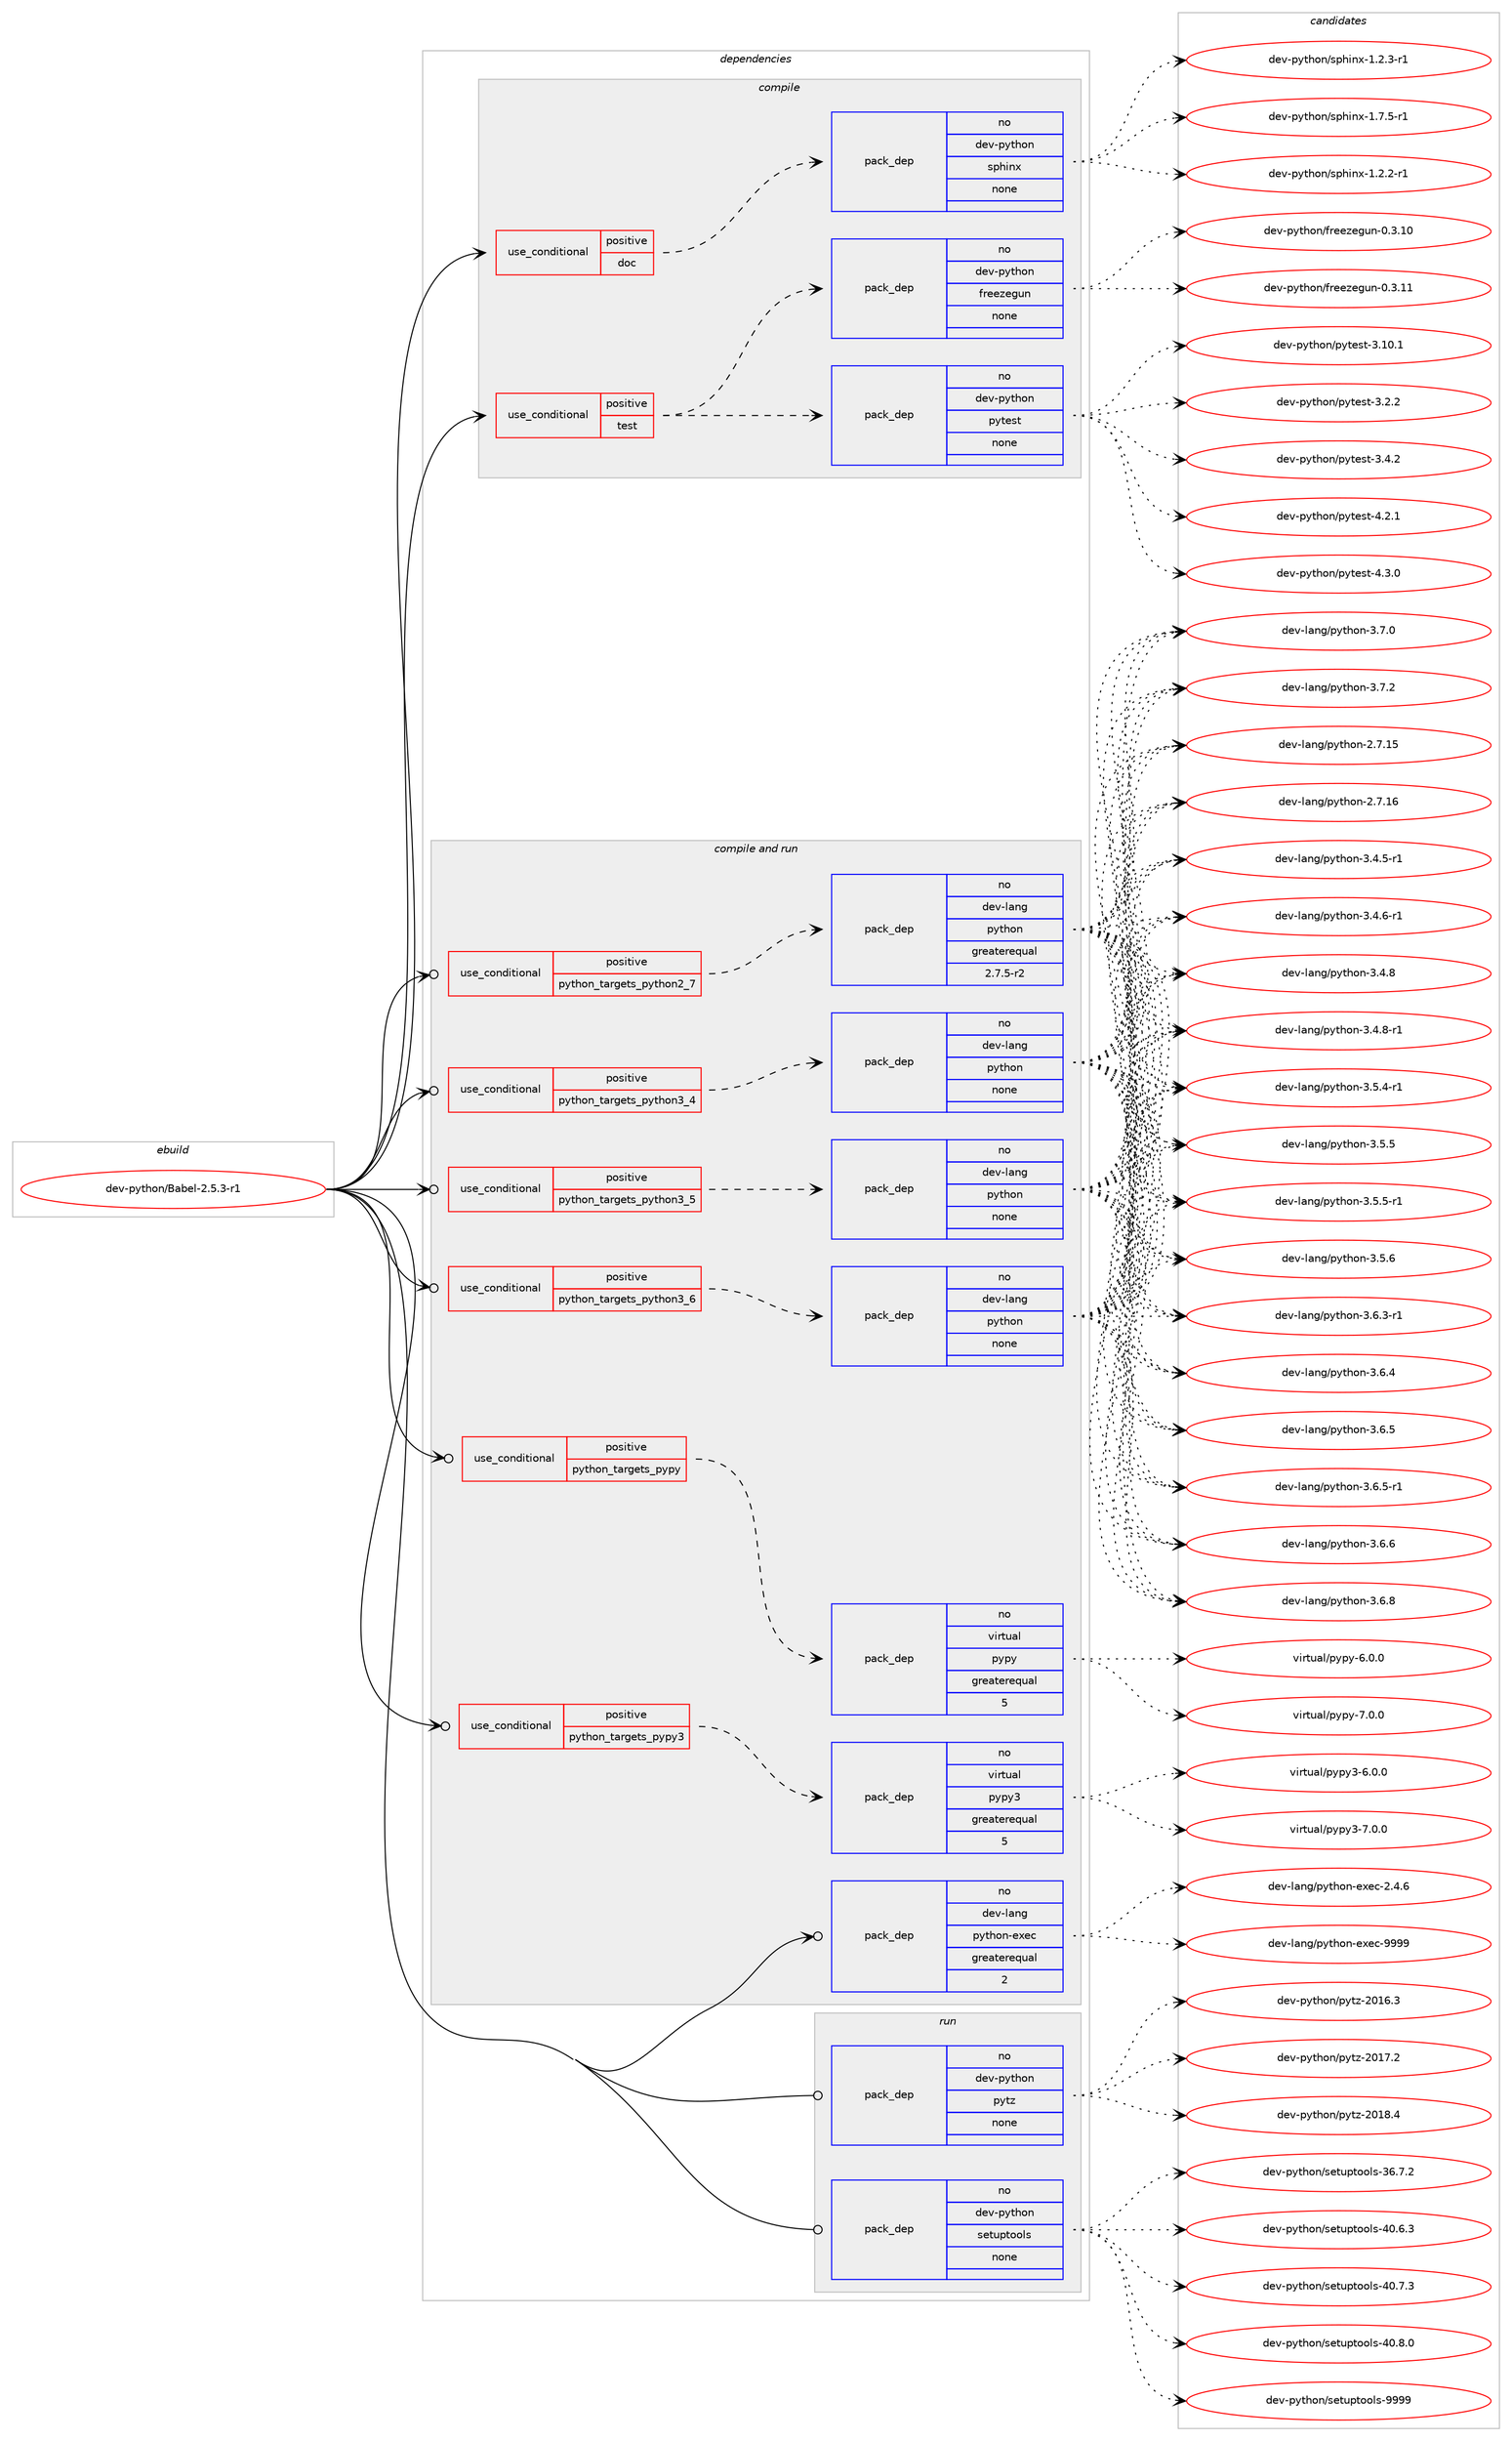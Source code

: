 digraph prolog {

# *************
# Graph options
# *************

newrank=true;
concentrate=true;
compound=true;
graph [rankdir=LR,fontname=Helvetica,fontsize=10,ranksep=1.5];#, ranksep=2.5, nodesep=0.2];
edge  [arrowhead=vee];
node  [fontname=Helvetica,fontsize=10];

# **********
# The ebuild
# **********

subgraph cluster_leftcol {
color=gray;
rank=same;
label=<<i>ebuild</i>>;
id [label="dev-python/Babel-2.5.3-r1", color=red, width=4, href="../dev-python/Babel-2.5.3-r1.svg"];
}

# ****************
# The dependencies
# ****************

subgraph cluster_midcol {
color=gray;
label=<<i>dependencies</i>>;
subgraph cluster_compile {
fillcolor="#eeeeee";
style=filled;
label=<<i>compile</i>>;
subgraph cond370214 {
dependency1396534 [label=<<TABLE BORDER="0" CELLBORDER="1" CELLSPACING="0" CELLPADDING="4"><TR><TD ROWSPAN="3" CELLPADDING="10">use_conditional</TD></TR><TR><TD>positive</TD></TR><TR><TD>doc</TD></TR></TABLE>>, shape=none, color=red];
subgraph pack1003096 {
dependency1396535 [label=<<TABLE BORDER="0" CELLBORDER="1" CELLSPACING="0" CELLPADDING="4" WIDTH="220"><TR><TD ROWSPAN="6" CELLPADDING="30">pack_dep</TD></TR><TR><TD WIDTH="110">no</TD></TR><TR><TD>dev-python</TD></TR><TR><TD>sphinx</TD></TR><TR><TD>none</TD></TR><TR><TD></TD></TR></TABLE>>, shape=none, color=blue];
}
dependency1396534:e -> dependency1396535:w [weight=20,style="dashed",arrowhead="vee"];
}
id:e -> dependency1396534:w [weight=20,style="solid",arrowhead="vee"];
subgraph cond370215 {
dependency1396536 [label=<<TABLE BORDER="0" CELLBORDER="1" CELLSPACING="0" CELLPADDING="4"><TR><TD ROWSPAN="3" CELLPADDING="10">use_conditional</TD></TR><TR><TD>positive</TD></TR><TR><TD>test</TD></TR></TABLE>>, shape=none, color=red];
subgraph pack1003097 {
dependency1396537 [label=<<TABLE BORDER="0" CELLBORDER="1" CELLSPACING="0" CELLPADDING="4" WIDTH="220"><TR><TD ROWSPAN="6" CELLPADDING="30">pack_dep</TD></TR><TR><TD WIDTH="110">no</TD></TR><TR><TD>dev-python</TD></TR><TR><TD>freezegun</TD></TR><TR><TD>none</TD></TR><TR><TD></TD></TR></TABLE>>, shape=none, color=blue];
}
dependency1396536:e -> dependency1396537:w [weight=20,style="dashed",arrowhead="vee"];
subgraph pack1003098 {
dependency1396538 [label=<<TABLE BORDER="0" CELLBORDER="1" CELLSPACING="0" CELLPADDING="4" WIDTH="220"><TR><TD ROWSPAN="6" CELLPADDING="30">pack_dep</TD></TR><TR><TD WIDTH="110">no</TD></TR><TR><TD>dev-python</TD></TR><TR><TD>pytest</TD></TR><TR><TD>none</TD></TR><TR><TD></TD></TR></TABLE>>, shape=none, color=blue];
}
dependency1396536:e -> dependency1396538:w [weight=20,style="dashed",arrowhead="vee"];
}
id:e -> dependency1396536:w [weight=20,style="solid",arrowhead="vee"];
}
subgraph cluster_compileandrun {
fillcolor="#eeeeee";
style=filled;
label=<<i>compile and run</i>>;
subgraph cond370216 {
dependency1396539 [label=<<TABLE BORDER="0" CELLBORDER="1" CELLSPACING="0" CELLPADDING="4"><TR><TD ROWSPAN="3" CELLPADDING="10">use_conditional</TD></TR><TR><TD>positive</TD></TR><TR><TD>python_targets_pypy</TD></TR></TABLE>>, shape=none, color=red];
subgraph pack1003099 {
dependency1396540 [label=<<TABLE BORDER="0" CELLBORDER="1" CELLSPACING="0" CELLPADDING="4" WIDTH="220"><TR><TD ROWSPAN="6" CELLPADDING="30">pack_dep</TD></TR><TR><TD WIDTH="110">no</TD></TR><TR><TD>virtual</TD></TR><TR><TD>pypy</TD></TR><TR><TD>greaterequal</TD></TR><TR><TD>5</TD></TR></TABLE>>, shape=none, color=blue];
}
dependency1396539:e -> dependency1396540:w [weight=20,style="dashed",arrowhead="vee"];
}
id:e -> dependency1396539:w [weight=20,style="solid",arrowhead="odotvee"];
subgraph cond370217 {
dependency1396541 [label=<<TABLE BORDER="0" CELLBORDER="1" CELLSPACING="0" CELLPADDING="4"><TR><TD ROWSPAN="3" CELLPADDING="10">use_conditional</TD></TR><TR><TD>positive</TD></TR><TR><TD>python_targets_pypy3</TD></TR></TABLE>>, shape=none, color=red];
subgraph pack1003100 {
dependency1396542 [label=<<TABLE BORDER="0" CELLBORDER="1" CELLSPACING="0" CELLPADDING="4" WIDTH="220"><TR><TD ROWSPAN="6" CELLPADDING="30">pack_dep</TD></TR><TR><TD WIDTH="110">no</TD></TR><TR><TD>virtual</TD></TR><TR><TD>pypy3</TD></TR><TR><TD>greaterequal</TD></TR><TR><TD>5</TD></TR></TABLE>>, shape=none, color=blue];
}
dependency1396541:e -> dependency1396542:w [weight=20,style="dashed",arrowhead="vee"];
}
id:e -> dependency1396541:w [weight=20,style="solid",arrowhead="odotvee"];
subgraph cond370218 {
dependency1396543 [label=<<TABLE BORDER="0" CELLBORDER="1" CELLSPACING="0" CELLPADDING="4"><TR><TD ROWSPAN="3" CELLPADDING="10">use_conditional</TD></TR><TR><TD>positive</TD></TR><TR><TD>python_targets_python2_7</TD></TR></TABLE>>, shape=none, color=red];
subgraph pack1003101 {
dependency1396544 [label=<<TABLE BORDER="0" CELLBORDER="1" CELLSPACING="0" CELLPADDING="4" WIDTH="220"><TR><TD ROWSPAN="6" CELLPADDING="30">pack_dep</TD></TR><TR><TD WIDTH="110">no</TD></TR><TR><TD>dev-lang</TD></TR><TR><TD>python</TD></TR><TR><TD>greaterequal</TD></TR><TR><TD>2.7.5-r2</TD></TR></TABLE>>, shape=none, color=blue];
}
dependency1396543:e -> dependency1396544:w [weight=20,style="dashed",arrowhead="vee"];
}
id:e -> dependency1396543:w [weight=20,style="solid",arrowhead="odotvee"];
subgraph cond370219 {
dependency1396545 [label=<<TABLE BORDER="0" CELLBORDER="1" CELLSPACING="0" CELLPADDING="4"><TR><TD ROWSPAN="3" CELLPADDING="10">use_conditional</TD></TR><TR><TD>positive</TD></TR><TR><TD>python_targets_python3_4</TD></TR></TABLE>>, shape=none, color=red];
subgraph pack1003102 {
dependency1396546 [label=<<TABLE BORDER="0" CELLBORDER="1" CELLSPACING="0" CELLPADDING="4" WIDTH="220"><TR><TD ROWSPAN="6" CELLPADDING="30">pack_dep</TD></TR><TR><TD WIDTH="110">no</TD></TR><TR><TD>dev-lang</TD></TR><TR><TD>python</TD></TR><TR><TD>none</TD></TR><TR><TD></TD></TR></TABLE>>, shape=none, color=blue];
}
dependency1396545:e -> dependency1396546:w [weight=20,style="dashed",arrowhead="vee"];
}
id:e -> dependency1396545:w [weight=20,style="solid",arrowhead="odotvee"];
subgraph cond370220 {
dependency1396547 [label=<<TABLE BORDER="0" CELLBORDER="1" CELLSPACING="0" CELLPADDING="4"><TR><TD ROWSPAN="3" CELLPADDING="10">use_conditional</TD></TR><TR><TD>positive</TD></TR><TR><TD>python_targets_python3_5</TD></TR></TABLE>>, shape=none, color=red];
subgraph pack1003103 {
dependency1396548 [label=<<TABLE BORDER="0" CELLBORDER="1" CELLSPACING="0" CELLPADDING="4" WIDTH="220"><TR><TD ROWSPAN="6" CELLPADDING="30">pack_dep</TD></TR><TR><TD WIDTH="110">no</TD></TR><TR><TD>dev-lang</TD></TR><TR><TD>python</TD></TR><TR><TD>none</TD></TR><TR><TD></TD></TR></TABLE>>, shape=none, color=blue];
}
dependency1396547:e -> dependency1396548:w [weight=20,style="dashed",arrowhead="vee"];
}
id:e -> dependency1396547:w [weight=20,style="solid",arrowhead="odotvee"];
subgraph cond370221 {
dependency1396549 [label=<<TABLE BORDER="0" CELLBORDER="1" CELLSPACING="0" CELLPADDING="4"><TR><TD ROWSPAN="3" CELLPADDING="10">use_conditional</TD></TR><TR><TD>positive</TD></TR><TR><TD>python_targets_python3_6</TD></TR></TABLE>>, shape=none, color=red];
subgraph pack1003104 {
dependency1396550 [label=<<TABLE BORDER="0" CELLBORDER="1" CELLSPACING="0" CELLPADDING="4" WIDTH="220"><TR><TD ROWSPAN="6" CELLPADDING="30">pack_dep</TD></TR><TR><TD WIDTH="110">no</TD></TR><TR><TD>dev-lang</TD></TR><TR><TD>python</TD></TR><TR><TD>none</TD></TR><TR><TD></TD></TR></TABLE>>, shape=none, color=blue];
}
dependency1396549:e -> dependency1396550:w [weight=20,style="dashed",arrowhead="vee"];
}
id:e -> dependency1396549:w [weight=20,style="solid",arrowhead="odotvee"];
subgraph pack1003105 {
dependency1396551 [label=<<TABLE BORDER="0" CELLBORDER="1" CELLSPACING="0" CELLPADDING="4" WIDTH="220"><TR><TD ROWSPAN="6" CELLPADDING="30">pack_dep</TD></TR><TR><TD WIDTH="110">no</TD></TR><TR><TD>dev-lang</TD></TR><TR><TD>python-exec</TD></TR><TR><TD>greaterequal</TD></TR><TR><TD>2</TD></TR></TABLE>>, shape=none, color=blue];
}
id:e -> dependency1396551:w [weight=20,style="solid",arrowhead="odotvee"];
}
subgraph cluster_run {
fillcolor="#eeeeee";
style=filled;
label=<<i>run</i>>;
subgraph pack1003106 {
dependency1396552 [label=<<TABLE BORDER="0" CELLBORDER="1" CELLSPACING="0" CELLPADDING="4" WIDTH="220"><TR><TD ROWSPAN="6" CELLPADDING="30">pack_dep</TD></TR><TR><TD WIDTH="110">no</TD></TR><TR><TD>dev-python</TD></TR><TR><TD>pytz</TD></TR><TR><TD>none</TD></TR><TR><TD></TD></TR></TABLE>>, shape=none, color=blue];
}
id:e -> dependency1396552:w [weight=20,style="solid",arrowhead="odot"];
subgraph pack1003107 {
dependency1396553 [label=<<TABLE BORDER="0" CELLBORDER="1" CELLSPACING="0" CELLPADDING="4" WIDTH="220"><TR><TD ROWSPAN="6" CELLPADDING="30">pack_dep</TD></TR><TR><TD WIDTH="110">no</TD></TR><TR><TD>dev-python</TD></TR><TR><TD>setuptools</TD></TR><TR><TD>none</TD></TR><TR><TD></TD></TR></TABLE>>, shape=none, color=blue];
}
id:e -> dependency1396553:w [weight=20,style="solid",arrowhead="odot"];
}
}

# **************
# The candidates
# **************

subgraph cluster_choices {
rank=same;
color=gray;
label=<<i>candidates</i>>;

subgraph choice1003096 {
color=black;
nodesep=1;
choice10010111845112121116104111110471151121041051101204549465046504511449 [label="dev-python/sphinx-1.2.2-r1", color=red, width=4,href="../dev-python/sphinx-1.2.2-r1.svg"];
choice10010111845112121116104111110471151121041051101204549465046514511449 [label="dev-python/sphinx-1.2.3-r1", color=red, width=4,href="../dev-python/sphinx-1.2.3-r1.svg"];
choice10010111845112121116104111110471151121041051101204549465546534511449 [label="dev-python/sphinx-1.7.5-r1", color=red, width=4,href="../dev-python/sphinx-1.7.5-r1.svg"];
dependency1396535:e -> choice10010111845112121116104111110471151121041051101204549465046504511449:w [style=dotted,weight="100"];
dependency1396535:e -> choice10010111845112121116104111110471151121041051101204549465046514511449:w [style=dotted,weight="100"];
dependency1396535:e -> choice10010111845112121116104111110471151121041051101204549465546534511449:w [style=dotted,weight="100"];
}
subgraph choice1003097 {
color=black;
nodesep=1;
choice100101118451121211161041111104710211410110112210110311711045484651464948 [label="dev-python/freezegun-0.3.10", color=red, width=4,href="../dev-python/freezegun-0.3.10.svg"];
choice100101118451121211161041111104710211410110112210110311711045484651464949 [label="dev-python/freezegun-0.3.11", color=red, width=4,href="../dev-python/freezegun-0.3.11.svg"];
dependency1396537:e -> choice100101118451121211161041111104710211410110112210110311711045484651464948:w [style=dotted,weight="100"];
dependency1396537:e -> choice100101118451121211161041111104710211410110112210110311711045484651464949:w [style=dotted,weight="100"];
}
subgraph choice1003098 {
color=black;
nodesep=1;
choice100101118451121211161041111104711212111610111511645514649484649 [label="dev-python/pytest-3.10.1", color=red, width=4,href="../dev-python/pytest-3.10.1.svg"];
choice1001011184511212111610411111047112121116101115116455146504650 [label="dev-python/pytest-3.2.2", color=red, width=4,href="../dev-python/pytest-3.2.2.svg"];
choice1001011184511212111610411111047112121116101115116455146524650 [label="dev-python/pytest-3.4.2", color=red, width=4,href="../dev-python/pytest-3.4.2.svg"];
choice1001011184511212111610411111047112121116101115116455246504649 [label="dev-python/pytest-4.2.1", color=red, width=4,href="../dev-python/pytest-4.2.1.svg"];
choice1001011184511212111610411111047112121116101115116455246514648 [label="dev-python/pytest-4.3.0", color=red, width=4,href="../dev-python/pytest-4.3.0.svg"];
dependency1396538:e -> choice100101118451121211161041111104711212111610111511645514649484649:w [style=dotted,weight="100"];
dependency1396538:e -> choice1001011184511212111610411111047112121116101115116455146504650:w [style=dotted,weight="100"];
dependency1396538:e -> choice1001011184511212111610411111047112121116101115116455146524650:w [style=dotted,weight="100"];
dependency1396538:e -> choice1001011184511212111610411111047112121116101115116455246504649:w [style=dotted,weight="100"];
dependency1396538:e -> choice1001011184511212111610411111047112121116101115116455246514648:w [style=dotted,weight="100"];
}
subgraph choice1003099 {
color=black;
nodesep=1;
choice1181051141161179710847112121112121455446484648 [label="virtual/pypy-6.0.0", color=red, width=4,href="../virtual/pypy-6.0.0.svg"];
choice1181051141161179710847112121112121455546484648 [label="virtual/pypy-7.0.0", color=red, width=4,href="../virtual/pypy-7.0.0.svg"];
dependency1396540:e -> choice1181051141161179710847112121112121455446484648:w [style=dotted,weight="100"];
dependency1396540:e -> choice1181051141161179710847112121112121455546484648:w [style=dotted,weight="100"];
}
subgraph choice1003100 {
color=black;
nodesep=1;
choice118105114116117971084711212111212151455446484648 [label="virtual/pypy3-6.0.0", color=red, width=4,href="../virtual/pypy3-6.0.0.svg"];
choice118105114116117971084711212111212151455546484648 [label="virtual/pypy3-7.0.0", color=red, width=4,href="../virtual/pypy3-7.0.0.svg"];
dependency1396542:e -> choice118105114116117971084711212111212151455446484648:w [style=dotted,weight="100"];
dependency1396542:e -> choice118105114116117971084711212111212151455546484648:w [style=dotted,weight="100"];
}
subgraph choice1003101 {
color=black;
nodesep=1;
choice10010111845108971101034711212111610411111045504655464953 [label="dev-lang/python-2.7.15", color=red, width=4,href="../dev-lang/python-2.7.15.svg"];
choice10010111845108971101034711212111610411111045504655464954 [label="dev-lang/python-2.7.16", color=red, width=4,href="../dev-lang/python-2.7.16.svg"];
choice1001011184510897110103471121211161041111104551465246534511449 [label="dev-lang/python-3.4.5-r1", color=red, width=4,href="../dev-lang/python-3.4.5-r1.svg"];
choice1001011184510897110103471121211161041111104551465246544511449 [label="dev-lang/python-3.4.6-r1", color=red, width=4,href="../dev-lang/python-3.4.6-r1.svg"];
choice100101118451089711010347112121116104111110455146524656 [label="dev-lang/python-3.4.8", color=red, width=4,href="../dev-lang/python-3.4.8.svg"];
choice1001011184510897110103471121211161041111104551465246564511449 [label="dev-lang/python-3.4.8-r1", color=red, width=4,href="../dev-lang/python-3.4.8-r1.svg"];
choice1001011184510897110103471121211161041111104551465346524511449 [label="dev-lang/python-3.5.4-r1", color=red, width=4,href="../dev-lang/python-3.5.4-r1.svg"];
choice100101118451089711010347112121116104111110455146534653 [label="dev-lang/python-3.5.5", color=red, width=4,href="../dev-lang/python-3.5.5.svg"];
choice1001011184510897110103471121211161041111104551465346534511449 [label="dev-lang/python-3.5.5-r1", color=red, width=4,href="../dev-lang/python-3.5.5-r1.svg"];
choice100101118451089711010347112121116104111110455146534654 [label="dev-lang/python-3.5.6", color=red, width=4,href="../dev-lang/python-3.5.6.svg"];
choice1001011184510897110103471121211161041111104551465446514511449 [label="dev-lang/python-3.6.3-r1", color=red, width=4,href="../dev-lang/python-3.6.3-r1.svg"];
choice100101118451089711010347112121116104111110455146544652 [label="dev-lang/python-3.6.4", color=red, width=4,href="../dev-lang/python-3.6.4.svg"];
choice100101118451089711010347112121116104111110455146544653 [label="dev-lang/python-3.6.5", color=red, width=4,href="../dev-lang/python-3.6.5.svg"];
choice1001011184510897110103471121211161041111104551465446534511449 [label="dev-lang/python-3.6.5-r1", color=red, width=4,href="../dev-lang/python-3.6.5-r1.svg"];
choice100101118451089711010347112121116104111110455146544654 [label="dev-lang/python-3.6.6", color=red, width=4,href="../dev-lang/python-3.6.6.svg"];
choice100101118451089711010347112121116104111110455146544656 [label="dev-lang/python-3.6.8", color=red, width=4,href="../dev-lang/python-3.6.8.svg"];
choice100101118451089711010347112121116104111110455146554648 [label="dev-lang/python-3.7.0", color=red, width=4,href="../dev-lang/python-3.7.0.svg"];
choice100101118451089711010347112121116104111110455146554650 [label="dev-lang/python-3.7.2", color=red, width=4,href="../dev-lang/python-3.7.2.svg"];
dependency1396544:e -> choice10010111845108971101034711212111610411111045504655464953:w [style=dotted,weight="100"];
dependency1396544:e -> choice10010111845108971101034711212111610411111045504655464954:w [style=dotted,weight="100"];
dependency1396544:e -> choice1001011184510897110103471121211161041111104551465246534511449:w [style=dotted,weight="100"];
dependency1396544:e -> choice1001011184510897110103471121211161041111104551465246544511449:w [style=dotted,weight="100"];
dependency1396544:e -> choice100101118451089711010347112121116104111110455146524656:w [style=dotted,weight="100"];
dependency1396544:e -> choice1001011184510897110103471121211161041111104551465246564511449:w [style=dotted,weight="100"];
dependency1396544:e -> choice1001011184510897110103471121211161041111104551465346524511449:w [style=dotted,weight="100"];
dependency1396544:e -> choice100101118451089711010347112121116104111110455146534653:w [style=dotted,weight="100"];
dependency1396544:e -> choice1001011184510897110103471121211161041111104551465346534511449:w [style=dotted,weight="100"];
dependency1396544:e -> choice100101118451089711010347112121116104111110455146534654:w [style=dotted,weight="100"];
dependency1396544:e -> choice1001011184510897110103471121211161041111104551465446514511449:w [style=dotted,weight="100"];
dependency1396544:e -> choice100101118451089711010347112121116104111110455146544652:w [style=dotted,weight="100"];
dependency1396544:e -> choice100101118451089711010347112121116104111110455146544653:w [style=dotted,weight="100"];
dependency1396544:e -> choice1001011184510897110103471121211161041111104551465446534511449:w [style=dotted,weight="100"];
dependency1396544:e -> choice100101118451089711010347112121116104111110455146544654:w [style=dotted,weight="100"];
dependency1396544:e -> choice100101118451089711010347112121116104111110455146544656:w [style=dotted,weight="100"];
dependency1396544:e -> choice100101118451089711010347112121116104111110455146554648:w [style=dotted,weight="100"];
dependency1396544:e -> choice100101118451089711010347112121116104111110455146554650:w [style=dotted,weight="100"];
}
subgraph choice1003102 {
color=black;
nodesep=1;
choice10010111845108971101034711212111610411111045504655464953 [label="dev-lang/python-2.7.15", color=red, width=4,href="../dev-lang/python-2.7.15.svg"];
choice10010111845108971101034711212111610411111045504655464954 [label="dev-lang/python-2.7.16", color=red, width=4,href="../dev-lang/python-2.7.16.svg"];
choice1001011184510897110103471121211161041111104551465246534511449 [label="dev-lang/python-3.4.5-r1", color=red, width=4,href="../dev-lang/python-3.4.5-r1.svg"];
choice1001011184510897110103471121211161041111104551465246544511449 [label="dev-lang/python-3.4.6-r1", color=red, width=4,href="../dev-lang/python-3.4.6-r1.svg"];
choice100101118451089711010347112121116104111110455146524656 [label="dev-lang/python-3.4.8", color=red, width=4,href="../dev-lang/python-3.4.8.svg"];
choice1001011184510897110103471121211161041111104551465246564511449 [label="dev-lang/python-3.4.8-r1", color=red, width=4,href="../dev-lang/python-3.4.8-r1.svg"];
choice1001011184510897110103471121211161041111104551465346524511449 [label="dev-lang/python-3.5.4-r1", color=red, width=4,href="../dev-lang/python-3.5.4-r1.svg"];
choice100101118451089711010347112121116104111110455146534653 [label="dev-lang/python-3.5.5", color=red, width=4,href="../dev-lang/python-3.5.5.svg"];
choice1001011184510897110103471121211161041111104551465346534511449 [label="dev-lang/python-3.5.5-r1", color=red, width=4,href="../dev-lang/python-3.5.5-r1.svg"];
choice100101118451089711010347112121116104111110455146534654 [label="dev-lang/python-3.5.6", color=red, width=4,href="../dev-lang/python-3.5.6.svg"];
choice1001011184510897110103471121211161041111104551465446514511449 [label="dev-lang/python-3.6.3-r1", color=red, width=4,href="../dev-lang/python-3.6.3-r1.svg"];
choice100101118451089711010347112121116104111110455146544652 [label="dev-lang/python-3.6.4", color=red, width=4,href="../dev-lang/python-3.6.4.svg"];
choice100101118451089711010347112121116104111110455146544653 [label="dev-lang/python-3.6.5", color=red, width=4,href="../dev-lang/python-3.6.5.svg"];
choice1001011184510897110103471121211161041111104551465446534511449 [label="dev-lang/python-3.6.5-r1", color=red, width=4,href="../dev-lang/python-3.6.5-r1.svg"];
choice100101118451089711010347112121116104111110455146544654 [label="dev-lang/python-3.6.6", color=red, width=4,href="../dev-lang/python-3.6.6.svg"];
choice100101118451089711010347112121116104111110455146544656 [label="dev-lang/python-3.6.8", color=red, width=4,href="../dev-lang/python-3.6.8.svg"];
choice100101118451089711010347112121116104111110455146554648 [label="dev-lang/python-3.7.0", color=red, width=4,href="../dev-lang/python-3.7.0.svg"];
choice100101118451089711010347112121116104111110455146554650 [label="dev-lang/python-3.7.2", color=red, width=4,href="../dev-lang/python-3.7.2.svg"];
dependency1396546:e -> choice10010111845108971101034711212111610411111045504655464953:w [style=dotted,weight="100"];
dependency1396546:e -> choice10010111845108971101034711212111610411111045504655464954:w [style=dotted,weight="100"];
dependency1396546:e -> choice1001011184510897110103471121211161041111104551465246534511449:w [style=dotted,weight="100"];
dependency1396546:e -> choice1001011184510897110103471121211161041111104551465246544511449:w [style=dotted,weight="100"];
dependency1396546:e -> choice100101118451089711010347112121116104111110455146524656:w [style=dotted,weight="100"];
dependency1396546:e -> choice1001011184510897110103471121211161041111104551465246564511449:w [style=dotted,weight="100"];
dependency1396546:e -> choice1001011184510897110103471121211161041111104551465346524511449:w [style=dotted,weight="100"];
dependency1396546:e -> choice100101118451089711010347112121116104111110455146534653:w [style=dotted,weight="100"];
dependency1396546:e -> choice1001011184510897110103471121211161041111104551465346534511449:w [style=dotted,weight="100"];
dependency1396546:e -> choice100101118451089711010347112121116104111110455146534654:w [style=dotted,weight="100"];
dependency1396546:e -> choice1001011184510897110103471121211161041111104551465446514511449:w [style=dotted,weight="100"];
dependency1396546:e -> choice100101118451089711010347112121116104111110455146544652:w [style=dotted,weight="100"];
dependency1396546:e -> choice100101118451089711010347112121116104111110455146544653:w [style=dotted,weight="100"];
dependency1396546:e -> choice1001011184510897110103471121211161041111104551465446534511449:w [style=dotted,weight="100"];
dependency1396546:e -> choice100101118451089711010347112121116104111110455146544654:w [style=dotted,weight="100"];
dependency1396546:e -> choice100101118451089711010347112121116104111110455146544656:w [style=dotted,weight="100"];
dependency1396546:e -> choice100101118451089711010347112121116104111110455146554648:w [style=dotted,weight="100"];
dependency1396546:e -> choice100101118451089711010347112121116104111110455146554650:w [style=dotted,weight="100"];
}
subgraph choice1003103 {
color=black;
nodesep=1;
choice10010111845108971101034711212111610411111045504655464953 [label="dev-lang/python-2.7.15", color=red, width=4,href="../dev-lang/python-2.7.15.svg"];
choice10010111845108971101034711212111610411111045504655464954 [label="dev-lang/python-2.7.16", color=red, width=4,href="../dev-lang/python-2.7.16.svg"];
choice1001011184510897110103471121211161041111104551465246534511449 [label="dev-lang/python-3.4.5-r1", color=red, width=4,href="../dev-lang/python-3.4.5-r1.svg"];
choice1001011184510897110103471121211161041111104551465246544511449 [label="dev-lang/python-3.4.6-r1", color=red, width=4,href="../dev-lang/python-3.4.6-r1.svg"];
choice100101118451089711010347112121116104111110455146524656 [label="dev-lang/python-3.4.8", color=red, width=4,href="../dev-lang/python-3.4.8.svg"];
choice1001011184510897110103471121211161041111104551465246564511449 [label="dev-lang/python-3.4.8-r1", color=red, width=4,href="../dev-lang/python-3.4.8-r1.svg"];
choice1001011184510897110103471121211161041111104551465346524511449 [label="dev-lang/python-3.5.4-r1", color=red, width=4,href="../dev-lang/python-3.5.4-r1.svg"];
choice100101118451089711010347112121116104111110455146534653 [label="dev-lang/python-3.5.5", color=red, width=4,href="../dev-lang/python-3.5.5.svg"];
choice1001011184510897110103471121211161041111104551465346534511449 [label="dev-lang/python-3.5.5-r1", color=red, width=4,href="../dev-lang/python-3.5.5-r1.svg"];
choice100101118451089711010347112121116104111110455146534654 [label="dev-lang/python-3.5.6", color=red, width=4,href="../dev-lang/python-3.5.6.svg"];
choice1001011184510897110103471121211161041111104551465446514511449 [label="dev-lang/python-3.6.3-r1", color=red, width=4,href="../dev-lang/python-3.6.3-r1.svg"];
choice100101118451089711010347112121116104111110455146544652 [label="dev-lang/python-3.6.4", color=red, width=4,href="../dev-lang/python-3.6.4.svg"];
choice100101118451089711010347112121116104111110455146544653 [label="dev-lang/python-3.6.5", color=red, width=4,href="../dev-lang/python-3.6.5.svg"];
choice1001011184510897110103471121211161041111104551465446534511449 [label="dev-lang/python-3.6.5-r1", color=red, width=4,href="../dev-lang/python-3.6.5-r1.svg"];
choice100101118451089711010347112121116104111110455146544654 [label="dev-lang/python-3.6.6", color=red, width=4,href="../dev-lang/python-3.6.6.svg"];
choice100101118451089711010347112121116104111110455146544656 [label="dev-lang/python-3.6.8", color=red, width=4,href="../dev-lang/python-3.6.8.svg"];
choice100101118451089711010347112121116104111110455146554648 [label="dev-lang/python-3.7.0", color=red, width=4,href="../dev-lang/python-3.7.0.svg"];
choice100101118451089711010347112121116104111110455146554650 [label="dev-lang/python-3.7.2", color=red, width=4,href="../dev-lang/python-3.7.2.svg"];
dependency1396548:e -> choice10010111845108971101034711212111610411111045504655464953:w [style=dotted,weight="100"];
dependency1396548:e -> choice10010111845108971101034711212111610411111045504655464954:w [style=dotted,weight="100"];
dependency1396548:e -> choice1001011184510897110103471121211161041111104551465246534511449:w [style=dotted,weight="100"];
dependency1396548:e -> choice1001011184510897110103471121211161041111104551465246544511449:w [style=dotted,weight="100"];
dependency1396548:e -> choice100101118451089711010347112121116104111110455146524656:w [style=dotted,weight="100"];
dependency1396548:e -> choice1001011184510897110103471121211161041111104551465246564511449:w [style=dotted,weight="100"];
dependency1396548:e -> choice1001011184510897110103471121211161041111104551465346524511449:w [style=dotted,weight="100"];
dependency1396548:e -> choice100101118451089711010347112121116104111110455146534653:w [style=dotted,weight="100"];
dependency1396548:e -> choice1001011184510897110103471121211161041111104551465346534511449:w [style=dotted,weight="100"];
dependency1396548:e -> choice100101118451089711010347112121116104111110455146534654:w [style=dotted,weight="100"];
dependency1396548:e -> choice1001011184510897110103471121211161041111104551465446514511449:w [style=dotted,weight="100"];
dependency1396548:e -> choice100101118451089711010347112121116104111110455146544652:w [style=dotted,weight="100"];
dependency1396548:e -> choice100101118451089711010347112121116104111110455146544653:w [style=dotted,weight="100"];
dependency1396548:e -> choice1001011184510897110103471121211161041111104551465446534511449:w [style=dotted,weight="100"];
dependency1396548:e -> choice100101118451089711010347112121116104111110455146544654:w [style=dotted,weight="100"];
dependency1396548:e -> choice100101118451089711010347112121116104111110455146544656:w [style=dotted,weight="100"];
dependency1396548:e -> choice100101118451089711010347112121116104111110455146554648:w [style=dotted,weight="100"];
dependency1396548:e -> choice100101118451089711010347112121116104111110455146554650:w [style=dotted,weight="100"];
}
subgraph choice1003104 {
color=black;
nodesep=1;
choice10010111845108971101034711212111610411111045504655464953 [label="dev-lang/python-2.7.15", color=red, width=4,href="../dev-lang/python-2.7.15.svg"];
choice10010111845108971101034711212111610411111045504655464954 [label="dev-lang/python-2.7.16", color=red, width=4,href="../dev-lang/python-2.7.16.svg"];
choice1001011184510897110103471121211161041111104551465246534511449 [label="dev-lang/python-3.4.5-r1", color=red, width=4,href="../dev-lang/python-3.4.5-r1.svg"];
choice1001011184510897110103471121211161041111104551465246544511449 [label="dev-lang/python-3.4.6-r1", color=red, width=4,href="../dev-lang/python-3.4.6-r1.svg"];
choice100101118451089711010347112121116104111110455146524656 [label="dev-lang/python-3.4.8", color=red, width=4,href="../dev-lang/python-3.4.8.svg"];
choice1001011184510897110103471121211161041111104551465246564511449 [label="dev-lang/python-3.4.8-r1", color=red, width=4,href="../dev-lang/python-3.4.8-r1.svg"];
choice1001011184510897110103471121211161041111104551465346524511449 [label="dev-lang/python-3.5.4-r1", color=red, width=4,href="../dev-lang/python-3.5.4-r1.svg"];
choice100101118451089711010347112121116104111110455146534653 [label="dev-lang/python-3.5.5", color=red, width=4,href="../dev-lang/python-3.5.5.svg"];
choice1001011184510897110103471121211161041111104551465346534511449 [label="dev-lang/python-3.5.5-r1", color=red, width=4,href="../dev-lang/python-3.5.5-r1.svg"];
choice100101118451089711010347112121116104111110455146534654 [label="dev-lang/python-3.5.6", color=red, width=4,href="../dev-lang/python-3.5.6.svg"];
choice1001011184510897110103471121211161041111104551465446514511449 [label="dev-lang/python-3.6.3-r1", color=red, width=4,href="../dev-lang/python-3.6.3-r1.svg"];
choice100101118451089711010347112121116104111110455146544652 [label="dev-lang/python-3.6.4", color=red, width=4,href="../dev-lang/python-3.6.4.svg"];
choice100101118451089711010347112121116104111110455146544653 [label="dev-lang/python-3.6.5", color=red, width=4,href="../dev-lang/python-3.6.5.svg"];
choice1001011184510897110103471121211161041111104551465446534511449 [label="dev-lang/python-3.6.5-r1", color=red, width=4,href="../dev-lang/python-3.6.5-r1.svg"];
choice100101118451089711010347112121116104111110455146544654 [label="dev-lang/python-3.6.6", color=red, width=4,href="../dev-lang/python-3.6.6.svg"];
choice100101118451089711010347112121116104111110455146544656 [label="dev-lang/python-3.6.8", color=red, width=4,href="../dev-lang/python-3.6.8.svg"];
choice100101118451089711010347112121116104111110455146554648 [label="dev-lang/python-3.7.0", color=red, width=4,href="../dev-lang/python-3.7.0.svg"];
choice100101118451089711010347112121116104111110455146554650 [label="dev-lang/python-3.7.2", color=red, width=4,href="../dev-lang/python-3.7.2.svg"];
dependency1396550:e -> choice10010111845108971101034711212111610411111045504655464953:w [style=dotted,weight="100"];
dependency1396550:e -> choice10010111845108971101034711212111610411111045504655464954:w [style=dotted,weight="100"];
dependency1396550:e -> choice1001011184510897110103471121211161041111104551465246534511449:w [style=dotted,weight="100"];
dependency1396550:e -> choice1001011184510897110103471121211161041111104551465246544511449:w [style=dotted,weight="100"];
dependency1396550:e -> choice100101118451089711010347112121116104111110455146524656:w [style=dotted,weight="100"];
dependency1396550:e -> choice1001011184510897110103471121211161041111104551465246564511449:w [style=dotted,weight="100"];
dependency1396550:e -> choice1001011184510897110103471121211161041111104551465346524511449:w [style=dotted,weight="100"];
dependency1396550:e -> choice100101118451089711010347112121116104111110455146534653:w [style=dotted,weight="100"];
dependency1396550:e -> choice1001011184510897110103471121211161041111104551465346534511449:w [style=dotted,weight="100"];
dependency1396550:e -> choice100101118451089711010347112121116104111110455146534654:w [style=dotted,weight="100"];
dependency1396550:e -> choice1001011184510897110103471121211161041111104551465446514511449:w [style=dotted,weight="100"];
dependency1396550:e -> choice100101118451089711010347112121116104111110455146544652:w [style=dotted,weight="100"];
dependency1396550:e -> choice100101118451089711010347112121116104111110455146544653:w [style=dotted,weight="100"];
dependency1396550:e -> choice1001011184510897110103471121211161041111104551465446534511449:w [style=dotted,weight="100"];
dependency1396550:e -> choice100101118451089711010347112121116104111110455146544654:w [style=dotted,weight="100"];
dependency1396550:e -> choice100101118451089711010347112121116104111110455146544656:w [style=dotted,weight="100"];
dependency1396550:e -> choice100101118451089711010347112121116104111110455146554648:w [style=dotted,weight="100"];
dependency1396550:e -> choice100101118451089711010347112121116104111110455146554650:w [style=dotted,weight="100"];
}
subgraph choice1003105 {
color=black;
nodesep=1;
choice1001011184510897110103471121211161041111104510112010199455046524654 [label="dev-lang/python-exec-2.4.6", color=red, width=4,href="../dev-lang/python-exec-2.4.6.svg"];
choice10010111845108971101034711212111610411111045101120101994557575757 [label="dev-lang/python-exec-9999", color=red, width=4,href="../dev-lang/python-exec-9999.svg"];
dependency1396551:e -> choice1001011184510897110103471121211161041111104510112010199455046524654:w [style=dotted,weight="100"];
dependency1396551:e -> choice10010111845108971101034711212111610411111045101120101994557575757:w [style=dotted,weight="100"];
}
subgraph choice1003106 {
color=black;
nodesep=1;
choice100101118451121211161041111104711212111612245504849544651 [label="dev-python/pytz-2016.3", color=red, width=4,href="../dev-python/pytz-2016.3.svg"];
choice100101118451121211161041111104711212111612245504849554650 [label="dev-python/pytz-2017.2", color=red, width=4,href="../dev-python/pytz-2017.2.svg"];
choice100101118451121211161041111104711212111612245504849564652 [label="dev-python/pytz-2018.4", color=red, width=4,href="../dev-python/pytz-2018.4.svg"];
dependency1396552:e -> choice100101118451121211161041111104711212111612245504849544651:w [style=dotted,weight="100"];
dependency1396552:e -> choice100101118451121211161041111104711212111612245504849554650:w [style=dotted,weight="100"];
dependency1396552:e -> choice100101118451121211161041111104711212111612245504849564652:w [style=dotted,weight="100"];
}
subgraph choice1003107 {
color=black;
nodesep=1;
choice100101118451121211161041111104711510111611711211611111110811545515446554650 [label="dev-python/setuptools-36.7.2", color=red, width=4,href="../dev-python/setuptools-36.7.2.svg"];
choice100101118451121211161041111104711510111611711211611111110811545524846544651 [label="dev-python/setuptools-40.6.3", color=red, width=4,href="../dev-python/setuptools-40.6.3.svg"];
choice100101118451121211161041111104711510111611711211611111110811545524846554651 [label="dev-python/setuptools-40.7.3", color=red, width=4,href="../dev-python/setuptools-40.7.3.svg"];
choice100101118451121211161041111104711510111611711211611111110811545524846564648 [label="dev-python/setuptools-40.8.0", color=red, width=4,href="../dev-python/setuptools-40.8.0.svg"];
choice10010111845112121116104111110471151011161171121161111111081154557575757 [label="dev-python/setuptools-9999", color=red, width=4,href="../dev-python/setuptools-9999.svg"];
dependency1396553:e -> choice100101118451121211161041111104711510111611711211611111110811545515446554650:w [style=dotted,weight="100"];
dependency1396553:e -> choice100101118451121211161041111104711510111611711211611111110811545524846544651:w [style=dotted,weight="100"];
dependency1396553:e -> choice100101118451121211161041111104711510111611711211611111110811545524846554651:w [style=dotted,weight="100"];
dependency1396553:e -> choice100101118451121211161041111104711510111611711211611111110811545524846564648:w [style=dotted,weight="100"];
dependency1396553:e -> choice10010111845112121116104111110471151011161171121161111111081154557575757:w [style=dotted,weight="100"];
}
}

}
